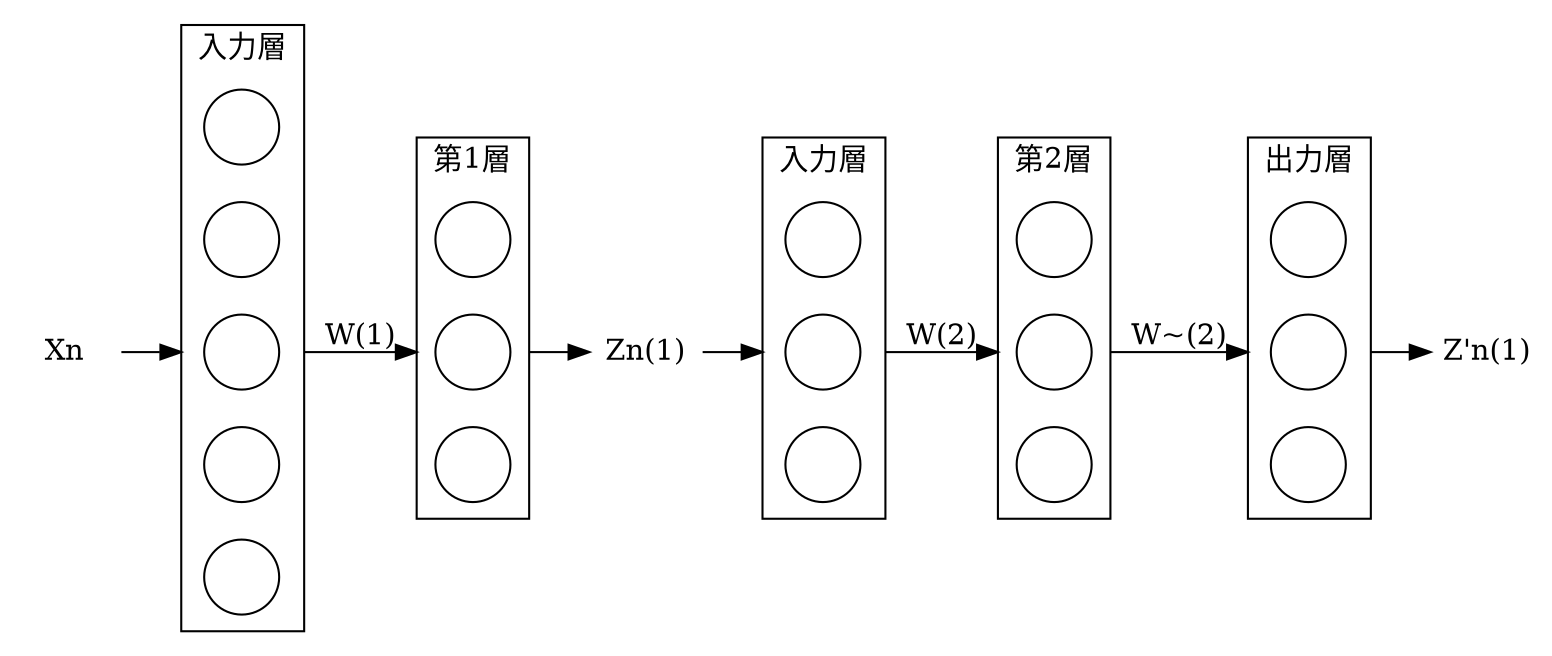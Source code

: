 digraph G {

  compound = true;
  ordering="out";
  rankdir=LR
	splines=line

  node [fixedsize=true, label=""];

  subgraph cluster_0 {
		node [style=solid, shape=circle];
		x1 x2 x3 x4 x5;
		label = "入力層";
	}

	subgraph cluster_1 {
		node [style=solid, shape=circle];
		u1_1 u1_2 u1_3;
		label = "第1層";
	}


  subgraph cluster_2 {
		node [style=solid, shape=circle];
		u2_1 u2_2 u2_3;
		label = "入力層";
	}

	subgraph cluster_3 {
		node [style=solid, shape=circle];
		u3_1 u3_2 u3_3;
		label = "第2層";
	}

  subgraph cluster_4 {
    node [style=solid, shape=circle];
    y1 y2 y3;
    label = "出力層"
  }

        i [shape=none, label="Xn"]
        o1 [shape=none, label="Zn(1)"]
        o2 [shape=none, label="Z'n(1)"]

        i -> x3 [lhead=cluster_0]
        x3 -> u1_2 [lhead=cluster_1, ltail=cluster_0, label="W(1)"]
        u1_2 -> o1 [ltail=cluster_1]
        o1 -> u2_2 [lhead=cluster_2]
        u2_2 -> u3_2 [lhead=cluster_3, ltail=cluster_2, label="W(2)"]
        u3_2 -> y2 [lhead=cluster_4, ltail=cluster_3, label="W~(2)"]
        y2 -> o2 [ltail=cluster_4]

}
